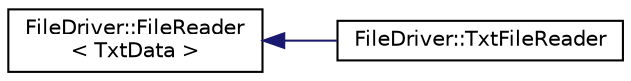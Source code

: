 digraph "クラス階層図"
{
 // LATEX_PDF_SIZE
  edge [fontname="Helvetica",fontsize="10",labelfontname="Helvetica",labelfontsize="10"];
  node [fontname="Helvetica",fontsize="10",shape=record];
  rankdir="LR";
  Node0 [label="FileDriver::FileReader\l\< TxtData \>",height=0.2,width=0.4,color="black", fillcolor="white", style="filled",URL="$classFileDriver_1_1FileReader.html",tooltip=" "];
  Node0 -> Node1 [dir="back",color="midnightblue",fontsize="10",style="solid",fontname="Helvetica"];
  Node1 [label="FileDriver::TxtFileReader",height=0.2,width=0.4,color="black", fillcolor="white", style="filled",URL="$classFileDriver_1_1TxtFileReader.html",tooltip=" "];
}
